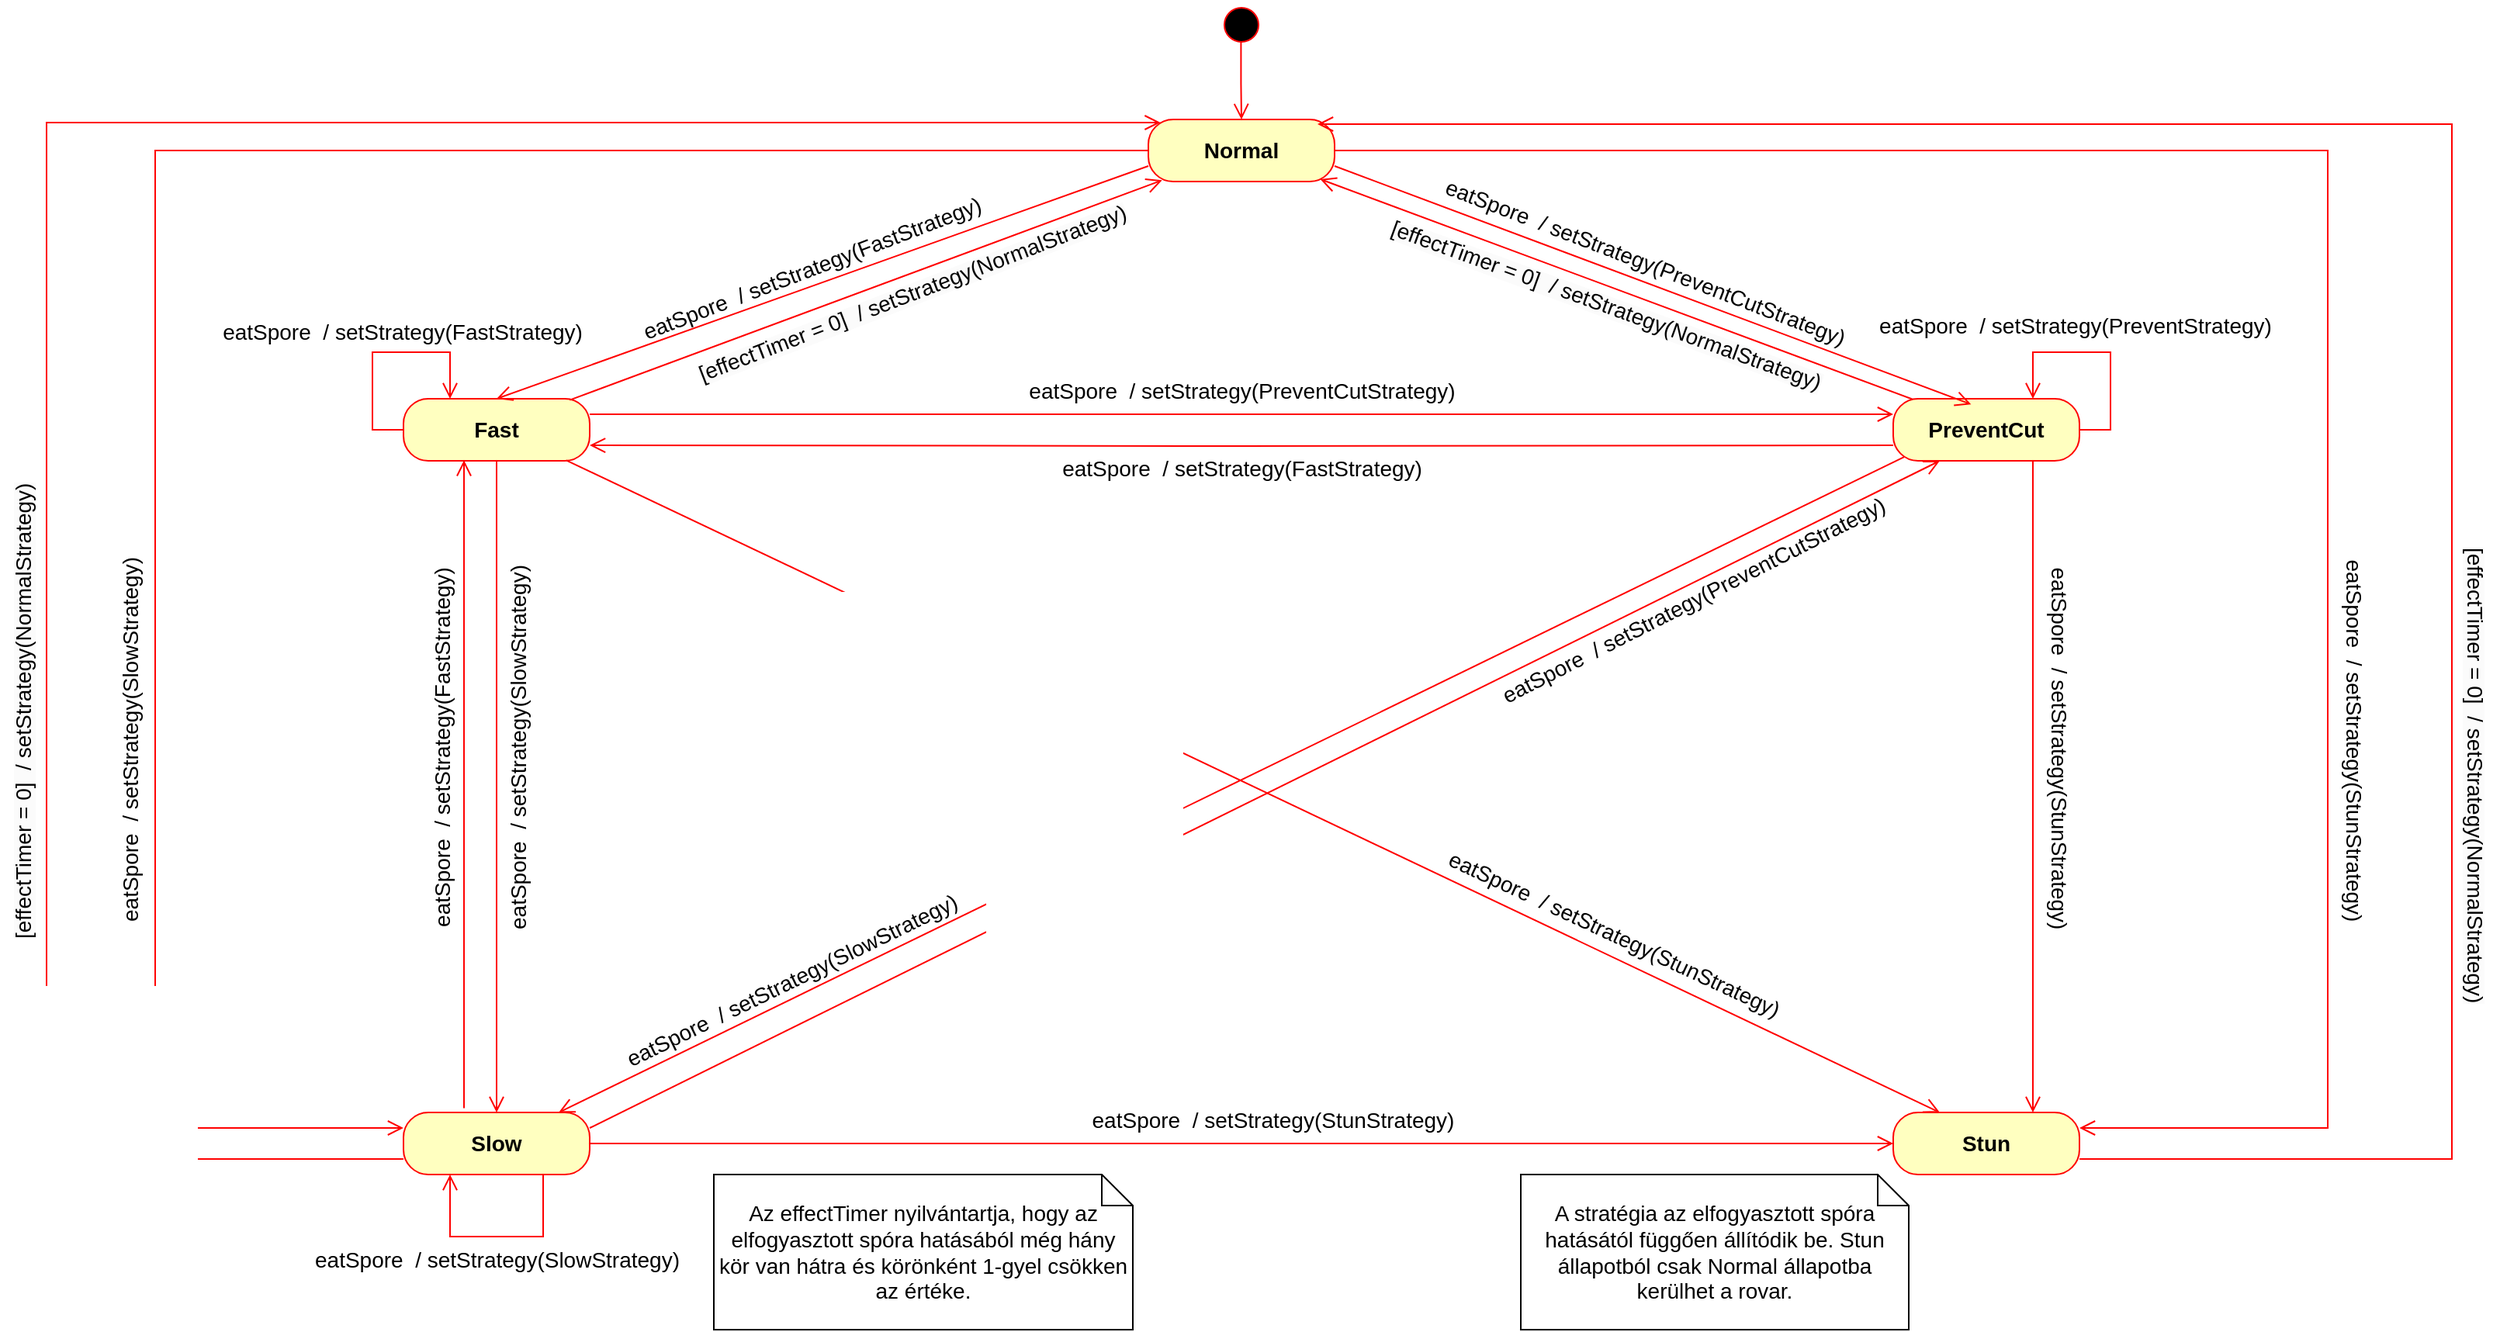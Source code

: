 <mxfile version="26.1.0" pages="2">
  <diagram name="Insect - eredeti" id="niYWGcj-p5kKmHAeiwa_">
    <mxGraphModel dx="2670" dy="746" grid="1" gridSize="10" guides="1" tooltips="1" connect="1" arrows="1" fold="1" page="1" pageScale="1" pageWidth="827" pageHeight="1169" math="0" shadow="0">
      <root>
        <mxCell id="0" />
        <mxCell id="1" parent="0" />
        <mxCell id="MXzvI82z4HsUsvWfTn_s-1" value="&lt;b&gt;&lt;font style=&quot;font-size: 14px;&quot;&gt;Fast&lt;/font&gt;&lt;/b&gt;" style="rounded=1;whiteSpace=wrap;html=1;arcSize=40;fontColor=#000000;fillColor=#ffffc0;strokeColor=#ff0000;" parent="1" vertex="1">
          <mxGeometry x="-80" y="560" width="120" height="40" as="geometry" />
        </mxCell>
        <mxCell id="MXzvI82z4HsUsvWfTn_s-3" value="&lt;b&gt;&lt;font style=&quot;font-size: 14px;&quot;&gt;Normal&lt;/font&gt;&lt;/b&gt;" style="rounded=1;whiteSpace=wrap;html=1;arcSize=40;fontColor=#000000;fillColor=#ffffc0;strokeColor=#ff0000;" parent="1" vertex="1">
          <mxGeometry x="400" y="380" width="120" height="40" as="geometry" />
        </mxCell>
        <mxCell id="MXzvI82z4HsUsvWfTn_s-5" value="&lt;b&gt;&lt;font style=&quot;font-size: 14px;&quot;&gt;PreventCut&lt;/font&gt;&lt;/b&gt;" style="rounded=1;whiteSpace=wrap;html=1;arcSize=40;fontColor=#000000;fillColor=#ffffc0;strokeColor=#ff0000;" parent="1" vertex="1">
          <mxGeometry x="880" y="560" width="120" height="40" as="geometry" />
        </mxCell>
        <mxCell id="MXzvI82z4HsUsvWfTn_s-7" value="&lt;b&gt;&lt;font style=&quot;font-size: 14px;&quot;&gt;Slow&lt;/font&gt;&lt;/b&gt;" style="rounded=1;whiteSpace=wrap;html=1;arcSize=40;fontColor=#000000;fillColor=#ffffc0;strokeColor=#ff0000;" parent="1" vertex="1">
          <mxGeometry x="-80" y="1020" width="120" height="40" as="geometry" />
        </mxCell>
        <mxCell id="MXzvI82z4HsUsvWfTn_s-9" value="&lt;b&gt;&lt;font style=&quot;font-size: 14px;&quot;&gt;Stun&lt;/font&gt;&lt;/b&gt;" style="rounded=1;whiteSpace=wrap;html=1;arcSize=40;fontColor=#000000;fillColor=#ffffc0;strokeColor=#ff0000;" parent="1" vertex="1">
          <mxGeometry x="880" y="1020" width="120" height="40" as="geometry" />
        </mxCell>
        <mxCell id="MXzvI82z4HsUsvWfTn_s-34" value="" style="ellipse;html=1;shape=startState;fillColor=#000000;strokeColor=#ff0000;" parent="1" vertex="1">
          <mxGeometry x="445" y="304" width="30" height="30" as="geometry" />
        </mxCell>
        <mxCell id="MXzvI82z4HsUsvWfTn_s-35" value="" style="edgeStyle=orthogonalEdgeStyle;html=1;verticalAlign=bottom;endArrow=open;endSize=8;strokeColor=#ff0000;rounded=0;entryX=0.5;entryY=0;entryDx=0;entryDy=0;exitX=0.49;exitY=0.87;exitDx=0;exitDy=0;exitPerimeter=0;" parent="1" source="MXzvI82z4HsUsvWfTn_s-34" target="MXzvI82z4HsUsvWfTn_s-3" edge="1">
          <mxGeometry relative="1" as="geometry">
            <mxPoint x="414" y="450" as="targetPoint" />
          </mxGeometry>
        </mxCell>
        <mxCell id="MXzvI82z4HsUsvWfTn_s-77" value="&lt;font style=&quot;font-size: 14px;&quot;&gt;eatSpore&amp;nbsp; / setStrategy(StunStrategy)&lt;/font&gt;" style="text;html=1;align=center;verticalAlign=middle;resizable=0;points=[];autosize=1;strokeColor=none;fillColor=none;" parent="1" vertex="1">
          <mxGeometry x="350" y="1010" width="260" height="30" as="geometry" />
        </mxCell>
        <mxCell id="ewpNhHJzc_Rk4l6OKXms-1" value="&lt;span style=&quot;color: rgb(0, 0, 0); font-family: Helvetica; font-style: normal; font-variant-ligatures: normal; font-variant-caps: normal; font-weight: 400; letter-spacing: normal; orphans: 2; text-align: center; text-indent: 0px; text-transform: none; widows: 2; word-spacing: 0px; -webkit-text-stroke-width: 0px; white-space: nowrap; background-color: rgb(251, 251, 251); text-decoration-thickness: initial; text-decoration-style: initial; text-decoration-color: initial; float: none; display: inline !important;&quot;&gt;&lt;font style=&quot;font-size: 14px;&quot;&gt;[effectTimer = 0]&amp;nbsp; / setStrategy(NormalStrategy)&lt;/font&gt;&lt;/span&gt;" style="text;whiteSpace=wrap;html=1;rotation=-90;" parent="1" vertex="1">
          <mxGeometry x="-450" y="760" width="260" height="40" as="geometry" />
        </mxCell>
        <mxCell id="gijZRMA2BL3Q8-tCc_X_-4" value="" style="edgeStyle=orthogonalEdgeStyle;html=1;verticalAlign=bottom;endArrow=open;endSize=8;strokeColor=#ff0000;rounded=0;exitX=0;exitY=0.75;exitDx=0;exitDy=0;entryX=0.065;entryY=0.05;entryDx=0;entryDy=0;entryPerimeter=0;" parent="1" source="MXzvI82z4HsUsvWfTn_s-7" target="MXzvI82z4HsUsvWfTn_s-3" edge="1">
          <mxGeometry relative="1" as="geometry">
            <mxPoint x="-80" y="760" as="targetPoint" />
            <mxPoint x="-80" y="700" as="sourcePoint" />
            <Array as="points">
              <mxPoint x="-310" y="1050" />
              <mxPoint x="-310" y="382" />
            </Array>
          </mxGeometry>
        </mxCell>
        <mxCell id="gijZRMA2BL3Q8-tCc_X_-6" value="" style="edgeStyle=orthogonalEdgeStyle;html=1;verticalAlign=bottom;endArrow=open;endSize=8;strokeColor=#ff0000;rounded=0;exitX=0;exitY=0.5;exitDx=0;exitDy=0;entryX=0;entryY=0.25;entryDx=0;entryDy=0;" parent="1" source="MXzvI82z4HsUsvWfTn_s-3" target="MXzvI82z4HsUsvWfTn_s-7" edge="1">
          <mxGeometry relative="1" as="geometry">
            <mxPoint x="-90" y="1010" as="targetPoint" />
            <mxPoint x="-90" y="920" as="sourcePoint" />
            <Array as="points">
              <mxPoint x="-240" y="400" />
              <mxPoint x="-240" y="1030" />
            </Array>
          </mxGeometry>
        </mxCell>
        <mxCell id="gijZRMA2BL3Q8-tCc_X_-9" value="" style="edgeStyle=orthogonalEdgeStyle;html=1;verticalAlign=bottom;endArrow=open;endSize=8;strokeColor=#ff0000;rounded=0;exitX=1;exitY=0.5;exitDx=0;exitDy=0;entryX=0;entryY=0.5;entryDx=0;entryDy=0;" parent="1" source="MXzvI82z4HsUsvWfTn_s-7" target="MXzvI82z4HsUsvWfTn_s-9" edge="1">
          <mxGeometry relative="1" as="geometry">
            <mxPoint x="260" y="1090" as="targetPoint" />
            <mxPoint x="260" y="1030" as="sourcePoint" />
          </mxGeometry>
        </mxCell>
        <mxCell id="gijZRMA2BL3Q8-tCc_X_-11" value="" style="edgeStyle=orthogonalEdgeStyle;html=1;verticalAlign=bottom;endArrow=open;endSize=8;strokeColor=#ff0000;rounded=0;entryX=0.25;entryY=1;entryDx=0;entryDy=0;exitX=0.75;exitY=1;exitDx=0;exitDy=0;" parent="1" source="MXzvI82z4HsUsvWfTn_s-7" target="MXzvI82z4HsUsvWfTn_s-7" edge="1">
          <mxGeometry relative="1" as="geometry">
            <mxPoint x="-120" y="1190" as="targetPoint" />
            <mxPoint x="40" y="1070" as="sourcePoint" />
            <Array as="points">
              <mxPoint x="10" y="1100" />
              <mxPoint x="-50" y="1100" />
            </Array>
          </mxGeometry>
        </mxCell>
        <mxCell id="gijZRMA2BL3Q8-tCc_X_-14" value="" style="edgeStyle=orthogonalEdgeStyle;html=1;verticalAlign=bottom;endArrow=open;endSize=8;strokeColor=#ff0000;rounded=0;exitX=1;exitY=0.75;exitDx=0;exitDy=0;" parent="1" source="MXzvI82z4HsUsvWfTn_s-9" edge="1">
          <mxGeometry relative="1" as="geometry">
            <mxPoint x="509" y="383" as="targetPoint" />
            <mxPoint x="-110" y="1140" as="sourcePoint" />
            <Array as="points">
              <mxPoint x="1240" y="1050" />
              <mxPoint x="1240" y="383" />
            </Array>
          </mxGeometry>
        </mxCell>
        <mxCell id="gijZRMA2BL3Q8-tCc_X_-16" value="" style="edgeStyle=orthogonalEdgeStyle;html=1;verticalAlign=bottom;endArrow=open;endSize=8;strokeColor=#ff0000;rounded=0;exitX=1;exitY=0.5;exitDx=0;exitDy=0;entryX=1;entryY=0.25;entryDx=0;entryDy=0;" parent="1" source="MXzvI82z4HsUsvWfTn_s-3" target="MXzvI82z4HsUsvWfTn_s-9" edge="1">
          <mxGeometry relative="1" as="geometry">
            <mxPoint x="1000" y="730" as="targetPoint" />
            <mxPoint x="1000" y="670" as="sourcePoint" />
            <Array as="points">
              <mxPoint x="1160" y="400" />
              <mxPoint x="1160" y="1030" />
            </Array>
          </mxGeometry>
        </mxCell>
        <mxCell id="gijZRMA2BL3Q8-tCc_X_-18" value="" style="edgeStyle=orthogonalEdgeStyle;html=1;verticalAlign=bottom;endArrow=open;endSize=8;strokeColor=#ff0000;rounded=0;exitX=0;exitY=0.5;exitDx=0;exitDy=0;entryX=0.25;entryY=0;entryDx=0;entryDy=0;" parent="1" source="MXzvI82z4HsUsvWfTn_s-1" target="MXzvI82z4HsUsvWfTn_s-1" edge="1">
          <mxGeometry relative="1" as="geometry">
            <mxPoint x="10" y="490" as="targetPoint" />
            <mxPoint x="-40" y="500" as="sourcePoint" />
            <Array as="points">
              <mxPoint x="-100" y="580" />
              <mxPoint x="-100" y="530" />
              <mxPoint x="-50" y="530" />
            </Array>
          </mxGeometry>
        </mxCell>
        <mxCell id="gijZRMA2BL3Q8-tCc_X_-20" value="" style="edgeStyle=orthogonalEdgeStyle;html=1;verticalAlign=bottom;endArrow=open;endSize=8;strokeColor=#ff0000;rounded=0;exitX=1;exitY=0.5;exitDx=0;exitDy=0;entryX=0.75;entryY=0;entryDx=0;entryDy=0;" parent="1" source="MXzvI82z4HsUsvWfTn_s-5" target="MXzvI82z4HsUsvWfTn_s-5" edge="1">
          <mxGeometry relative="1" as="geometry">
            <mxPoint x="920" y="510" as="targetPoint" />
            <mxPoint x="990" y="625" as="sourcePoint" />
            <Array as="points">
              <mxPoint x="1020" y="580" />
              <mxPoint x="1020" y="530" />
              <mxPoint x="970" y="530" />
            </Array>
          </mxGeometry>
        </mxCell>
        <mxCell id="gijZRMA2BL3Q8-tCc_X_-22" value="" style="html=1;verticalAlign=bottom;endArrow=open;endSize=8;strokeColor=#ff0000;rounded=0;exitX=0.874;exitY=0.991;exitDx=0;exitDy=0;entryX=0.25;entryY=0;entryDx=0;entryDy=0;exitPerimeter=0;" parent="1" source="MXzvI82z4HsUsvWfTn_s-1" target="MXzvI82z4HsUsvWfTn_s-9" edge="1">
          <mxGeometry relative="1" as="geometry">
            <mxPoint x="230" y="800" as="targetPoint" />
            <mxPoint x="230" y="740" as="sourcePoint" />
          </mxGeometry>
        </mxCell>
        <mxCell id="gijZRMA2BL3Q8-tCc_X_-24" value="" style="html=1;verticalAlign=bottom;endArrow=open;endSize=8;strokeColor=#ff0000;rounded=0;exitX=1;exitY=0.25;exitDx=0;exitDy=0;entryX=0.25;entryY=1;entryDx=0;entryDy=0;" parent="1" source="MXzvI82z4HsUsvWfTn_s-7" target="MXzvI82z4HsUsvWfTn_s-5" edge="1">
          <mxGeometry relative="1" as="geometry">
            <mxPoint x="430" y="750" as="targetPoint" />
            <mxPoint x="430" y="690" as="sourcePoint" />
          </mxGeometry>
        </mxCell>
        <mxCell id="gijZRMA2BL3Q8-tCc_X_-26" value="" style="html=1;verticalAlign=bottom;endArrow=open;endSize=8;strokeColor=#ff0000;rounded=0;exitX=0.058;exitY=0.939;exitDx=0;exitDy=0;exitPerimeter=0;" parent="1" source="MXzvI82z4HsUsvWfTn_s-5" edge="1">
          <mxGeometry relative="1" as="geometry">
            <mxPoint x="20" y="1020" as="targetPoint" />
            <mxPoint x="440" y="720" as="sourcePoint" />
          </mxGeometry>
        </mxCell>
        <mxCell id="gijZRMA2BL3Q8-tCc_X_-28" value="" style="edgeStyle=orthogonalEdgeStyle;html=1;verticalAlign=bottom;endArrow=open;endSize=8;strokeColor=#ff0000;rounded=0;exitX=0.5;exitY=1;exitDx=0;exitDy=0;entryX=0.5;entryY=0;entryDx=0;entryDy=0;" parent="1" source="MXzvI82z4HsUsvWfTn_s-1" target="MXzvI82z4HsUsvWfTn_s-7" edge="1">
          <mxGeometry relative="1" as="geometry">
            <mxPoint x="140" y="840" as="targetPoint" />
            <mxPoint x="140" y="780" as="sourcePoint" />
          </mxGeometry>
        </mxCell>
        <mxCell id="gijZRMA2BL3Q8-tCc_X_-30" value="" style="edgeStyle=orthogonalEdgeStyle;html=1;verticalAlign=bottom;endArrow=open;endSize=8;strokeColor=#ff0000;rounded=0;entryX=0.325;entryY=0.991;entryDx=0;entryDy=0;exitX=0.325;exitY=-0.068;exitDx=0;exitDy=0;entryPerimeter=0;exitPerimeter=0;" parent="1" source="MXzvI82z4HsUsvWfTn_s-7" target="MXzvI82z4HsUsvWfTn_s-1" edge="1">
          <mxGeometry relative="1" as="geometry">
            <mxPoint x="-60" y="830" as="targetPoint" />
            <mxPoint x="-60" y="770" as="sourcePoint" />
          </mxGeometry>
        </mxCell>
        <mxCell id="gijZRMA2BL3Q8-tCc_X_-32" value="" style="edgeStyle=orthogonalEdgeStyle;html=1;verticalAlign=bottom;endArrow=open;endSize=8;strokeColor=#ff0000;rounded=0;exitX=0.75;exitY=1;exitDx=0;exitDy=0;entryX=0.75;entryY=0;entryDx=0;entryDy=0;" parent="1" source="MXzvI82z4HsUsvWfTn_s-5" target="MXzvI82z4HsUsvWfTn_s-9" edge="1">
          <mxGeometry relative="1" as="geometry">
            <mxPoint x="790" y="830" as="targetPoint" />
            <mxPoint x="790" y="770" as="sourcePoint" />
          </mxGeometry>
        </mxCell>
        <mxCell id="gijZRMA2BL3Q8-tCc_X_-35" value="" style="edgeStyle=orthogonalEdgeStyle;html=1;verticalAlign=bottom;endArrow=open;endSize=8;strokeColor=#ff0000;rounded=0;entryX=1;entryY=0.75;entryDx=0;entryDy=0;" parent="1" target="MXzvI82z4HsUsvWfTn_s-1" edge="1">
          <mxGeometry relative="1" as="geometry">
            <mxPoint x="414" y="730" as="targetPoint" />
            <mxPoint x="880" y="590" as="sourcePoint" />
          </mxGeometry>
        </mxCell>
        <mxCell id="gijZRMA2BL3Q8-tCc_X_-36" value="" style="edgeStyle=orthogonalEdgeStyle;html=1;verticalAlign=bottom;endArrow=open;endSize=8;strokeColor=#ff0000;rounded=0;exitX=1;exitY=0.25;exitDx=0;exitDy=0;entryX=0;entryY=0.25;entryDx=0;entryDy=0;" parent="1" source="MXzvI82z4HsUsvWfTn_s-1" target="MXzvI82z4HsUsvWfTn_s-5" edge="1">
          <mxGeometry relative="1" as="geometry">
            <mxPoint x="424" y="740" as="targetPoint" />
            <mxPoint x="424.0" y="680" as="sourcePoint" />
          </mxGeometry>
        </mxCell>
        <mxCell id="gijZRMA2BL3Q8-tCc_X_-37" value="" style="html=1;verticalAlign=bottom;endArrow=open;endSize=8;strokeColor=#ff0000;rounded=0;exitX=0;exitY=0.75;exitDx=0;exitDy=0;entryX=0.5;entryY=0;entryDx=0;entryDy=0;" parent="1" source="MXzvI82z4HsUsvWfTn_s-3" target="MXzvI82z4HsUsvWfTn_s-1" edge="1">
          <mxGeometry relative="1" as="geometry">
            <mxPoint x="434" y="750" as="targetPoint" />
            <mxPoint x="434.0" y="690" as="sourcePoint" />
          </mxGeometry>
        </mxCell>
        <mxCell id="gijZRMA2BL3Q8-tCc_X_-38" value="" style="html=1;verticalAlign=bottom;endArrow=open;endSize=8;strokeColor=#ff0000;rounded=0;entryX=0.074;entryY=0.979;entryDx=0;entryDy=0;exitX=0.893;exitY=0.021;exitDx=0;exitDy=0;entryPerimeter=0;exitPerimeter=0;" parent="1" source="MXzvI82z4HsUsvWfTn_s-1" target="MXzvI82z4HsUsvWfTn_s-3" edge="1">
          <mxGeometry relative="1" as="geometry">
            <mxPoint x="444" y="760" as="targetPoint" />
            <mxPoint x="444.0" y="700" as="sourcePoint" />
          </mxGeometry>
        </mxCell>
        <mxCell id="gijZRMA2BL3Q8-tCc_X_-39" value="" style="html=1;verticalAlign=bottom;endArrow=open;endSize=8;strokeColor=#ff0000;rounded=0;exitX=0.102;exitY=0.006;exitDx=0;exitDy=0;exitPerimeter=0;entryX=0.923;entryY=0.962;entryDx=0;entryDy=0;entryPerimeter=0;" parent="1" source="MXzvI82z4HsUsvWfTn_s-5" target="MXzvI82z4HsUsvWfTn_s-3" edge="1">
          <mxGeometry relative="1" as="geometry">
            <mxPoint x="520" y="420" as="targetPoint" />
            <mxPoint x="454.0" y="710" as="sourcePoint" />
          </mxGeometry>
        </mxCell>
        <mxCell id="gijZRMA2BL3Q8-tCc_X_-40" value="" style="html=1;verticalAlign=bottom;endArrow=open;endSize=8;strokeColor=#ff0000;rounded=0;exitX=1;exitY=0.75;exitDx=0;exitDy=0;entryX=0.418;entryY=0.09;entryDx=0;entryDy=0;entryPerimeter=0;" parent="1" source="MXzvI82z4HsUsvWfTn_s-3" target="MXzvI82z4HsUsvWfTn_s-5" edge="1">
          <mxGeometry relative="1" as="geometry">
            <mxPoint x="464" y="780" as="targetPoint" />
            <mxPoint x="464.0" y="720" as="sourcePoint" />
          </mxGeometry>
        </mxCell>
        <mxCell id="gijZRMA2BL3Q8-tCc_X_-41" value="&lt;font style=&quot;font-size: 14px;&quot;&gt;eatSpore&amp;nbsp; / setStrategy(StunStrategy)&lt;/font&gt;" style="text;html=1;align=center;verticalAlign=middle;resizable=0;points=[];autosize=1;strokeColor=none;fillColor=none;rotation=25;" parent="1" vertex="1">
          <mxGeometry x="570" y="890" width="260" height="30" as="geometry" />
        </mxCell>
        <mxCell id="3nS-kEYqww-IJ4JLxsSK-1" value="&lt;font style=&quot;font-size: 14px;&quot;&gt;eatSpore&amp;nbsp; / setStrategy(StunStrategy)&lt;/font&gt;" style="text;html=1;align=center;verticalAlign=middle;resizable=0;points=[];autosize=1;strokeColor=none;fillColor=none;rotation=90;" parent="1" vertex="1">
          <mxGeometry x="857" y="770" width="260" height="30" as="geometry" />
        </mxCell>
        <mxCell id="3nS-kEYqww-IJ4JLxsSK-2" value="&lt;font style=&quot;font-size: 14px;&quot;&gt;eatSpore&amp;nbsp; / setStrategy(StunStrategy)&lt;/font&gt;" style="text;html=1;align=center;verticalAlign=middle;resizable=0;points=[];autosize=1;strokeColor=none;fillColor=none;rotation=90;" parent="1" vertex="1">
          <mxGeometry x="1047" y="765" width="260" height="30" as="geometry" />
        </mxCell>
        <mxCell id="3nS-kEYqww-IJ4JLxsSK-4" value="&lt;font style=&quot;font-size: 14px;&quot;&gt;eatSpore&amp;nbsp; / setStrategy(SlowStrategy)&lt;/font&gt;" style="text;html=1;align=center;verticalAlign=middle;resizable=0;points=[];autosize=1;strokeColor=none;fillColor=none;rotation=0;" parent="1" vertex="1">
          <mxGeometry x="-150" y="1100" width="260" height="30" as="geometry" />
        </mxCell>
        <mxCell id="3nS-kEYqww-IJ4JLxsSK-6" value="&lt;font style=&quot;font-size: 14px;&quot;&gt;eatSpore&amp;nbsp; / setStrategy(SlowStrategy)&lt;/font&gt;" style="text;html=1;align=center;verticalAlign=middle;resizable=0;points=[];autosize=1;strokeColor=none;fillColor=none;rotation=-90;" parent="1" vertex="1">
          <mxGeometry x="-386" y="765" width="260" height="30" as="geometry" />
        </mxCell>
        <mxCell id="3nS-kEYqww-IJ4JLxsSK-7" value="&lt;font style=&quot;font-size: 14px;&quot;&gt;eatSpore&amp;nbsp; / setStrategy(SlowStrategy)&lt;/font&gt;" style="text;html=1;align=center;verticalAlign=middle;resizable=0;points=[];autosize=1;strokeColor=none;fillColor=none;rotation=-90;" parent="1" vertex="1">
          <mxGeometry x="-136" y="770" width="260" height="30" as="geometry" />
        </mxCell>
        <mxCell id="3nS-kEYqww-IJ4JLxsSK-8" value="&lt;font style=&quot;font-size: 14px;&quot;&gt;eatSpore&amp;nbsp; / setStrategy(Fast&lt;span style=&quot;background-color: transparent; color: light-dark(rgb(0, 0, 0), rgb(255, 255, 255));&quot;&gt;Strategy)&lt;/span&gt;&lt;/font&gt;" style="text;html=1;align=center;verticalAlign=middle;resizable=0;points=[];autosize=1;strokeColor=none;fillColor=none;rotation=-90;" parent="1" vertex="1">
          <mxGeometry x="-185" y="770" width="260" height="30" as="geometry" />
        </mxCell>
        <mxCell id="3nS-kEYqww-IJ4JLxsSK-9" value="&lt;font style=&quot;font-size: 14px;&quot;&gt;eatSpore&amp;nbsp; / setStrategy(SlowStrategy)&lt;/font&gt;" style="text;html=1;align=center;verticalAlign=middle;resizable=0;points=[];autosize=1;strokeColor=none;fillColor=none;rotation=334;" parent="1" vertex="1">
          <mxGeometry x="40" y="920" width="260" height="30" as="geometry" />
        </mxCell>
        <mxCell id="3nS-kEYqww-IJ4JLxsSK-10" value="&lt;font style=&quot;font-size: 14px;&quot;&gt;eatSpore&amp;nbsp; / setStrategy(PreventCutStrategy)&lt;/font&gt;" style="text;html=1;align=center;verticalAlign=middle;resizable=0;points=[];autosize=1;strokeColor=none;fillColor=none;rotation=333;" parent="1" vertex="1">
          <mxGeometry x="601" y="675" width="300" height="30" as="geometry" />
        </mxCell>
        <mxCell id="3nS-kEYqww-IJ4JLxsSK-11" value="&lt;span style=&quot;color: rgb(0, 0, 0); font-family: Helvetica; font-style: normal; font-variant-ligatures: normal; font-variant-caps: normal; font-weight: 400; letter-spacing: normal; orphans: 2; text-align: center; text-indent: 0px; text-transform: none; widows: 2; word-spacing: 0px; -webkit-text-stroke-width: 0px; white-space: nowrap; background-color: rgb(251, 251, 251); text-decoration-thickness: initial; text-decoration-style: initial; text-decoration-color: initial; float: none; display: inline !important;&quot;&gt;&lt;font style=&quot;font-size: 14px;&quot;&gt;[effectTimer = 0]&amp;nbsp; / setStrategy(NormalStrategy)&lt;/font&gt;&lt;/span&gt;" style="text;whiteSpace=wrap;html=1;rotation=90;" parent="1" vertex="1">
          <mxGeometry x="1120" y="764" width="260" height="40" as="geometry" />
        </mxCell>
        <mxCell id="3nS-kEYqww-IJ4JLxsSK-12" value="&lt;span style=&quot;color: rgb(0, 0, 0); font-family: Helvetica; font-style: normal; font-variant-ligatures: normal; font-variant-caps: normal; font-weight: 400; letter-spacing: normal; orphans: 2; text-align: center; text-indent: 0px; text-transform: none; widows: 2; word-spacing: 0px; -webkit-text-stroke-width: 0px; white-space: nowrap; background-color: rgb(251, 251, 251); text-decoration-thickness: initial; text-decoration-style: initial; text-decoration-color: initial; float: none; display: inline !important;&quot;&gt;&lt;font style=&quot;font-size: 14px;&quot;&gt;[effectTimer = 0]&amp;nbsp; / setStrategy(NormalStrategy)&lt;/font&gt;&lt;/span&gt;" style="text;whiteSpace=wrap;html=1;rotation=339;" parent="1" vertex="1">
          <mxGeometry x="102" y="483" width="260" height="40" as="geometry" />
        </mxCell>
        <mxCell id="3nS-kEYqww-IJ4JLxsSK-13" value="&lt;span style=&quot;color: rgb(0, 0, 0); font-family: Helvetica; font-style: normal; font-variant-ligatures: normal; font-variant-caps: normal; font-weight: 400; letter-spacing: normal; orphans: 2; text-align: center; text-indent: 0px; text-transform: none; widows: 2; word-spacing: 0px; -webkit-text-stroke-width: 0px; white-space: nowrap; background-color: rgb(251, 251, 251); text-decoration-thickness: initial; text-decoration-style: initial; text-decoration-color: initial; float: none; display: inline !important;&quot;&gt;&lt;font style=&quot;font-size: 14px;&quot;&gt;[effectTimer = 0]&amp;nbsp; / setStrategy(NormalStrategy)&lt;/font&gt;&lt;/span&gt;" style="text;whiteSpace=wrap;html=1;rotation=20;" parent="1" vertex="1">
          <mxGeometry x="546" y="478" width="260" height="40" as="geometry" />
        </mxCell>
        <mxCell id="3nS-kEYqww-IJ4JLxsSK-14" value="&lt;font style=&quot;font-size: 14px;&quot;&gt;eatSpore&amp;nbsp; / setStrategy(PreventCutStrategy)&lt;/font&gt;" style="text;html=1;align=center;verticalAlign=middle;resizable=0;points=[];autosize=1;strokeColor=none;fillColor=none;rotation=0;" parent="1" vertex="1">
          <mxGeometry x="310" y="540" width="300" height="30" as="geometry" />
        </mxCell>
        <mxCell id="3nS-kEYqww-IJ4JLxsSK-15" value="&lt;font style=&quot;font-size: 14px;&quot;&gt;eatSpore&amp;nbsp; / setStrategy(FastStrategy)&lt;/font&gt;" style="text;html=1;align=center;verticalAlign=middle;resizable=0;points=[];autosize=1;strokeColor=none;fillColor=none;rotation=0;" parent="1" vertex="1">
          <mxGeometry x="330" y="590" width="260" height="30" as="geometry" />
        </mxCell>
        <mxCell id="3nS-kEYqww-IJ4JLxsSK-16" value="&lt;font style=&quot;font-size: 14px;&quot;&gt;eatSpore&amp;nbsp; / setStrategy(Fast&lt;span style=&quot;background-color: transparent; color: light-dark(rgb(0, 0, 0), rgb(255, 255, 255));&quot;&gt;Strategy)&lt;/span&gt;&lt;/font&gt;" style="text;html=1;align=center;verticalAlign=middle;resizable=0;points=[];autosize=1;strokeColor=none;fillColor=none;rotation=339;" parent="1" vertex="1">
          <mxGeometry x="53" y="461" width="260" height="30" as="geometry" />
        </mxCell>
        <mxCell id="3nS-kEYqww-IJ4JLxsSK-17" value="&lt;font style=&quot;font-size: 14px;&quot;&gt;eatSpore&amp;nbsp; / setStrategy(PreventCut&lt;span style=&quot;background-color: transparent; color: light-dark(rgb(0, 0, 0), rgb(255, 255, 255));&quot;&gt;Strategy)&lt;/span&gt;&lt;/font&gt;" style="text;html=1;align=center;verticalAlign=middle;resizable=0;points=[];autosize=1;strokeColor=none;fillColor=none;rotation=21;" parent="1" vertex="1">
          <mxGeometry x="570" y="457" width="300" height="30" as="geometry" />
        </mxCell>
        <mxCell id="WBvgy4vF1GZZ5mIjNtsk-3" value="&lt;font style=&quot;font-size: 14px;&quot;&gt;Az effectTimer nyilvántartja, hogy az elfogyasztott spóra hatásából még hány kör van hátra&amp;nbsp;és körönként 1-gyel csökken az értéke.&lt;/font&gt;" style="shape=note;size=20;whiteSpace=wrap;html=1;" parent="1" vertex="1">
          <mxGeometry x="120" y="1060" width="270" height="100" as="geometry" />
        </mxCell>
        <mxCell id="WBvgy4vF1GZZ5mIjNtsk-6" value="&lt;font style=&quot;font-size: 14px;&quot;&gt;eatSpore&amp;nbsp; / setStrategy(FastStrategy)&lt;/font&gt;" style="text;html=1;align=center;verticalAlign=middle;resizable=0;points=[];autosize=1;strokeColor=none;fillColor=none;rotation=0;" parent="1" vertex="1">
          <mxGeometry x="-211" y="502" width="260" height="30" as="geometry" />
        </mxCell>
        <mxCell id="WBvgy4vF1GZZ5mIjNtsk-7" value="&lt;font style=&quot;font-size: 14px;&quot;&gt;A stratégia az elfogyasztott spóra hatásától függően állítódik be. Stun állapotból csak Normal állapotba kerülhet a rovar.&lt;/font&gt;" style="shape=note;size=20;whiteSpace=wrap;html=1;" parent="1" vertex="1">
          <mxGeometry x="640" y="1060" width="250" height="100" as="geometry" />
        </mxCell>
        <mxCell id="WBvgy4vF1GZZ5mIjNtsk-8" value="&lt;font style=&quot;font-size: 14px;&quot;&gt;eatSpore&amp;nbsp; / setStrategy(PreventStrategy)&lt;/font&gt;" style="text;html=1;align=center;verticalAlign=middle;resizable=0;points=[];autosize=1;strokeColor=none;fillColor=none;rotation=0;" parent="1" vertex="1">
          <mxGeometry x="857" y="498" width="280" height="30" as="geometry" />
        </mxCell>
      </root>
    </mxGraphModel>
  </diagram>
  <diagram id="dk0o34KIP7jVC09A_Ut2" name="Insect - új">
    <mxGraphModel dx="2977" dy="870" grid="1" gridSize="10" guides="1" tooltips="1" connect="1" arrows="1" fold="1" page="1" pageScale="1" pageWidth="827" pageHeight="1169" math="0" shadow="0">
      <root>
        <mxCell id="0" />
        <mxCell id="1" parent="0" />
        <mxCell id="Mxf7T887SQ5L9yR92hCe-1" value="&lt;b&gt;&lt;font style=&quot;font-size: 14px;&quot;&gt;FAST&lt;/font&gt;&lt;/b&gt;" style="rounded=1;whiteSpace=wrap;html=1;arcSize=40;fontColor=#000000;fillColor=#ffffc0;strokeColor=#ff0000;" vertex="1" parent="1">
          <mxGeometry x="-80" y="560" width="120" height="40" as="geometry" />
        </mxCell>
        <mxCell id="Mxf7T887SQ5L9yR92hCe-2" value="&lt;b&gt;&lt;font style=&quot;font-size: 14px;&quot;&gt;NORMAL&lt;/font&gt;&lt;/b&gt;" style="rounded=1;whiteSpace=wrap;html=1;arcSize=40;fontColor=#000000;fillColor=#ffffc0;strokeColor=#ff0000;" vertex="1" parent="1">
          <mxGeometry x="400" y="380" width="120" height="40" as="geometry" />
        </mxCell>
        <mxCell id="Mxf7T887SQ5L9yR92hCe-3" value="&lt;b&gt;&lt;font style=&quot;font-size: 14px;&quot;&gt;PREVENTCUT&lt;/font&gt;&lt;/b&gt;" style="rounded=1;whiteSpace=wrap;html=1;arcSize=40;fontColor=#000000;fillColor=#ffffc0;strokeColor=#ff0000;" vertex="1" parent="1">
          <mxGeometry x="880" y="560" width="120" height="40" as="geometry" />
        </mxCell>
        <mxCell id="Mxf7T887SQ5L9yR92hCe-4" value="&lt;b&gt;&lt;font style=&quot;font-size: 14px;&quot;&gt;SLOW&lt;/font&gt;&lt;/b&gt;" style="rounded=1;whiteSpace=wrap;html=1;arcSize=40;fontColor=#000000;fillColor=#ffffc0;strokeColor=#ff0000;" vertex="1" parent="1">
          <mxGeometry x="-80" y="1020" width="120" height="40" as="geometry" />
        </mxCell>
        <mxCell id="Mxf7T887SQ5L9yR92hCe-5" value="&lt;b&gt;&lt;font style=&quot;font-size: 14px;&quot;&gt;STUN&lt;/font&gt;&lt;/b&gt;" style="rounded=1;whiteSpace=wrap;html=1;arcSize=40;fontColor=#000000;fillColor=#ffffc0;strokeColor=#ff0000;" vertex="1" parent="1">
          <mxGeometry x="880" y="1020" width="120" height="40" as="geometry" />
        </mxCell>
        <mxCell id="Mxf7T887SQ5L9yR92hCe-6" value="" style="ellipse;html=1;shape=startState;fillColor=#000000;strokeColor=#ff0000;" vertex="1" parent="1">
          <mxGeometry x="445" y="304" width="30" height="30" as="geometry" />
        </mxCell>
        <mxCell id="Mxf7T887SQ5L9yR92hCe-7" value="" style="edgeStyle=orthogonalEdgeStyle;html=1;verticalAlign=bottom;endArrow=open;endSize=8;strokeColor=#ff0000;rounded=0;entryX=0.5;entryY=0;entryDx=0;entryDy=0;exitX=0.49;exitY=0.87;exitDx=0;exitDy=0;exitPerimeter=0;" edge="1" parent="1" source="Mxf7T887SQ5L9yR92hCe-6" target="Mxf7T887SQ5L9yR92hCe-2">
          <mxGeometry relative="1" as="geometry">
            <mxPoint x="414" y="450" as="targetPoint" />
          </mxGeometry>
        </mxCell>
        <mxCell id="Mxf7T887SQ5L9yR92hCe-8" value="&lt;span style=&quot;font-size: 14px;&quot;&gt;beStunned()&lt;/span&gt;" style="text;html=1;align=center;verticalAlign=middle;resizable=0;points=[];autosize=1;strokeColor=none;fillColor=none;" vertex="1" parent="1">
          <mxGeometry x="430" y="1010" width="100" height="30" as="geometry" />
        </mxCell>
        <mxCell id="Mxf7T887SQ5L9yR92hCe-9" value="&lt;font style=&quot;font-size: 14px;&quot;&gt;&lt;span style=&quot;color: rgb(34, 34, 34); font-family: Arial, Helvetica, sans-serif; background-color: rgb(255, 255, 255);&quot;&gt;onTurnBegin() [&lt;/span&gt;&lt;span style=&quot;text-align: center; text-wrap-mode: nowrap;&quot;&gt;effectTimer == 0]&lt;/span&gt;&lt;/font&gt;" style="text;whiteSpace=wrap;html=1;rotation=-90;" vertex="1" parent="1">
          <mxGeometry x="-367.5" y="686.5" width="217" height="40" as="geometry" />
        </mxCell>
        <mxCell id="Mxf7T887SQ5L9yR92hCe-10" value="" style="edgeStyle=orthogonalEdgeStyle;html=1;verticalAlign=bottom;endArrow=open;endSize=8;strokeColor=#ff0000;rounded=0;exitX=0;exitY=0.75;exitDx=0;exitDy=0;entryX=0.065;entryY=0.05;entryDx=0;entryDy=0;entryPerimeter=0;" edge="1" parent="1" source="Mxf7T887SQ5L9yR92hCe-4" target="Mxf7T887SQ5L9yR92hCe-2">
          <mxGeometry relative="1" as="geometry">
            <mxPoint x="-80" y="760" as="targetPoint" />
            <mxPoint x="-80" y="700" as="sourcePoint" />
            <Array as="points">
              <mxPoint x="-250" y="1050" />
              <mxPoint x="-250" y="382" />
            </Array>
          </mxGeometry>
        </mxCell>
        <mxCell id="Mxf7T887SQ5L9yR92hCe-11" value="" style="edgeStyle=orthogonalEdgeStyle;html=1;verticalAlign=bottom;endArrow=open;endSize=8;strokeColor=#ff0000;rounded=0;exitX=0;exitY=0.5;exitDx=0;exitDy=0;entryX=0;entryY=0.25;entryDx=0;entryDy=0;" edge="1" parent="1" source="Mxf7T887SQ5L9yR92hCe-2" target="Mxf7T887SQ5L9yR92hCe-4">
          <mxGeometry relative="1" as="geometry">
            <mxPoint x="-90" y="1010" as="targetPoint" />
            <mxPoint x="-90" y="920" as="sourcePoint" />
            <Array as="points">
              <mxPoint x="-180" y="400" />
              <mxPoint x="-180" y="1030" />
            </Array>
          </mxGeometry>
        </mxCell>
        <mxCell id="Mxf7T887SQ5L9yR92hCe-12" value="" style="edgeStyle=orthogonalEdgeStyle;html=1;verticalAlign=bottom;endArrow=open;endSize=8;strokeColor=#ff0000;rounded=0;exitX=1;exitY=0.5;exitDx=0;exitDy=0;entryX=0;entryY=0.5;entryDx=0;entryDy=0;" edge="1" parent="1" source="Mxf7T887SQ5L9yR92hCe-4" target="Mxf7T887SQ5L9yR92hCe-5">
          <mxGeometry relative="1" as="geometry">
            <mxPoint x="260" y="1090" as="targetPoint" />
            <mxPoint x="260" y="1030" as="sourcePoint" />
          </mxGeometry>
        </mxCell>
        <mxCell id="Mxf7T887SQ5L9yR92hCe-14" value="" style="edgeStyle=orthogonalEdgeStyle;html=1;verticalAlign=bottom;endArrow=open;endSize=8;strokeColor=#ff0000;rounded=0;exitX=1;exitY=0.75;exitDx=0;exitDy=0;entryX=0.937;entryY=0.065;entryDx=0;entryDy=0;entryPerimeter=0;" edge="1" parent="1" source="Mxf7T887SQ5L9yR92hCe-5" target="Mxf7T887SQ5L9yR92hCe-2">
          <mxGeometry relative="1" as="geometry">
            <mxPoint x="509" y="383" as="targetPoint" />
            <mxPoint x="-110" y="1140" as="sourcePoint" />
            <Array as="points">
              <mxPoint x="1170" y="1050" />
              <mxPoint x="1170" y="383" />
            </Array>
          </mxGeometry>
        </mxCell>
        <mxCell id="Mxf7T887SQ5L9yR92hCe-15" value="" style="edgeStyle=orthogonalEdgeStyle;html=1;verticalAlign=bottom;endArrow=open;endSize=8;strokeColor=#ff0000;rounded=0;exitX=1;exitY=0.5;exitDx=0;exitDy=0;entryX=1;entryY=0.25;entryDx=0;entryDy=0;" edge="1" parent="1" source="Mxf7T887SQ5L9yR92hCe-2" target="Mxf7T887SQ5L9yR92hCe-5">
          <mxGeometry relative="1" as="geometry">
            <mxPoint x="1000" y="730" as="targetPoint" />
            <mxPoint x="1000" y="670" as="sourcePoint" />
            <Array as="points">
              <mxPoint x="1100" y="400" />
              <mxPoint x="1100" y="1030" />
            </Array>
          </mxGeometry>
        </mxCell>
        <mxCell id="Mxf7T887SQ5L9yR92hCe-18" value="" style="html=1;verticalAlign=bottom;endArrow=open;endSize=8;strokeColor=#ff0000;rounded=0;exitX=0.874;exitY=0.991;exitDx=0;exitDy=0;entryX=0.25;entryY=0;entryDx=0;entryDy=0;exitPerimeter=0;" edge="1" parent="1" source="Mxf7T887SQ5L9yR92hCe-1" target="Mxf7T887SQ5L9yR92hCe-5">
          <mxGeometry relative="1" as="geometry">
            <mxPoint x="230" y="800" as="targetPoint" />
            <mxPoint x="230" y="740" as="sourcePoint" />
          </mxGeometry>
        </mxCell>
        <mxCell id="Mxf7T887SQ5L9yR92hCe-19" value="" style="html=1;verticalAlign=bottom;endArrow=open;endSize=8;strokeColor=#ff0000;rounded=0;exitX=1;exitY=0.25;exitDx=0;exitDy=0;entryX=0.25;entryY=1;entryDx=0;entryDy=0;" edge="1" parent="1" source="Mxf7T887SQ5L9yR92hCe-4" target="Mxf7T887SQ5L9yR92hCe-3">
          <mxGeometry relative="1" as="geometry">
            <mxPoint x="430" y="750" as="targetPoint" />
            <mxPoint x="430" y="690" as="sourcePoint" />
          </mxGeometry>
        </mxCell>
        <mxCell id="Mxf7T887SQ5L9yR92hCe-20" value="" style="html=1;verticalAlign=bottom;endArrow=open;endSize=8;strokeColor=#ff0000;rounded=0;exitX=0.058;exitY=0.939;exitDx=0;exitDy=0;exitPerimeter=0;" edge="1" parent="1" source="Mxf7T887SQ5L9yR92hCe-3">
          <mxGeometry relative="1" as="geometry">
            <mxPoint x="20" y="1020" as="targetPoint" />
            <mxPoint x="440" y="720" as="sourcePoint" />
          </mxGeometry>
        </mxCell>
        <mxCell id="Mxf7T887SQ5L9yR92hCe-21" value="" style="edgeStyle=orthogonalEdgeStyle;html=1;verticalAlign=bottom;endArrow=open;endSize=8;strokeColor=#ff0000;rounded=0;exitX=0.5;exitY=1;exitDx=0;exitDy=0;entryX=0.5;entryY=0;entryDx=0;entryDy=0;" edge="1" parent="1" source="Mxf7T887SQ5L9yR92hCe-1" target="Mxf7T887SQ5L9yR92hCe-4">
          <mxGeometry relative="1" as="geometry">
            <mxPoint x="140" y="840" as="targetPoint" />
            <mxPoint x="140" y="780" as="sourcePoint" />
          </mxGeometry>
        </mxCell>
        <mxCell id="Mxf7T887SQ5L9yR92hCe-22" value="" style="edgeStyle=orthogonalEdgeStyle;html=1;verticalAlign=bottom;endArrow=open;endSize=8;strokeColor=#ff0000;rounded=0;entryX=0.325;entryY=0.991;entryDx=0;entryDy=0;exitX=0.325;exitY=-0.068;exitDx=0;exitDy=0;entryPerimeter=0;exitPerimeter=0;" edge="1" parent="1" source="Mxf7T887SQ5L9yR92hCe-4" target="Mxf7T887SQ5L9yR92hCe-1">
          <mxGeometry relative="1" as="geometry">
            <mxPoint x="-60" y="830" as="targetPoint" />
            <mxPoint x="-60" y="770" as="sourcePoint" />
          </mxGeometry>
        </mxCell>
        <mxCell id="Mxf7T887SQ5L9yR92hCe-23" value="" style="edgeStyle=orthogonalEdgeStyle;html=1;verticalAlign=bottom;endArrow=open;endSize=8;strokeColor=#ff0000;rounded=0;exitX=0.75;exitY=1;exitDx=0;exitDy=0;entryX=0.75;entryY=0;entryDx=0;entryDy=0;" edge="1" parent="1" source="Mxf7T887SQ5L9yR92hCe-3" target="Mxf7T887SQ5L9yR92hCe-5">
          <mxGeometry relative="1" as="geometry">
            <mxPoint x="790" y="830" as="targetPoint" />
            <mxPoint x="790" y="770" as="sourcePoint" />
          </mxGeometry>
        </mxCell>
        <mxCell id="Mxf7T887SQ5L9yR92hCe-24" value="" style="edgeStyle=orthogonalEdgeStyle;html=1;verticalAlign=bottom;endArrow=open;endSize=8;strokeColor=#ff0000;rounded=0;entryX=1;entryY=0.75;entryDx=0;entryDy=0;" edge="1" parent="1" target="Mxf7T887SQ5L9yR92hCe-1">
          <mxGeometry relative="1" as="geometry">
            <mxPoint x="414" y="730" as="targetPoint" />
            <mxPoint x="880" y="590" as="sourcePoint" />
          </mxGeometry>
        </mxCell>
        <mxCell id="Mxf7T887SQ5L9yR92hCe-25" value="" style="edgeStyle=orthogonalEdgeStyle;html=1;verticalAlign=bottom;endArrow=open;endSize=8;strokeColor=#ff0000;rounded=0;exitX=1;exitY=0.25;exitDx=0;exitDy=0;entryX=0;entryY=0.25;entryDx=0;entryDy=0;" edge="1" parent="1" source="Mxf7T887SQ5L9yR92hCe-1" target="Mxf7T887SQ5L9yR92hCe-3">
          <mxGeometry relative="1" as="geometry">
            <mxPoint x="424" y="740" as="targetPoint" />
            <mxPoint x="424.0" y="680" as="sourcePoint" />
          </mxGeometry>
        </mxCell>
        <mxCell id="Mxf7T887SQ5L9yR92hCe-26" value="" style="html=1;verticalAlign=bottom;endArrow=open;endSize=8;strokeColor=#ff0000;rounded=0;exitX=0;exitY=0.75;exitDx=0;exitDy=0;entryX=0.5;entryY=0;entryDx=0;entryDy=0;" edge="1" parent="1" source="Mxf7T887SQ5L9yR92hCe-2" target="Mxf7T887SQ5L9yR92hCe-1">
          <mxGeometry relative="1" as="geometry">
            <mxPoint x="434" y="750" as="targetPoint" />
            <mxPoint x="434.0" y="690" as="sourcePoint" />
          </mxGeometry>
        </mxCell>
        <mxCell id="Mxf7T887SQ5L9yR92hCe-27" value="" style="html=1;verticalAlign=bottom;endArrow=open;endSize=8;strokeColor=#ff0000;rounded=0;entryX=0.074;entryY=0.979;entryDx=0;entryDy=0;exitX=0.893;exitY=0.021;exitDx=0;exitDy=0;entryPerimeter=0;exitPerimeter=0;" edge="1" parent="1" source="Mxf7T887SQ5L9yR92hCe-1" target="Mxf7T887SQ5L9yR92hCe-2">
          <mxGeometry relative="1" as="geometry">
            <mxPoint x="444" y="760" as="targetPoint" />
            <mxPoint x="444.0" y="700" as="sourcePoint" />
          </mxGeometry>
        </mxCell>
        <mxCell id="Mxf7T887SQ5L9yR92hCe-28" value="" style="html=1;verticalAlign=bottom;endArrow=open;endSize=8;strokeColor=#ff0000;rounded=0;exitX=0.102;exitY=0.006;exitDx=0;exitDy=0;exitPerimeter=0;entryX=0.923;entryY=0.962;entryDx=0;entryDy=0;entryPerimeter=0;" edge="1" parent="1" source="Mxf7T887SQ5L9yR92hCe-3" target="Mxf7T887SQ5L9yR92hCe-2">
          <mxGeometry relative="1" as="geometry">
            <mxPoint x="520" y="420" as="targetPoint" />
            <mxPoint x="454.0" y="710" as="sourcePoint" />
          </mxGeometry>
        </mxCell>
        <mxCell id="Mxf7T887SQ5L9yR92hCe-29" value="" style="html=1;verticalAlign=bottom;endArrow=open;endSize=8;strokeColor=#ff0000;rounded=0;exitX=1;exitY=0.75;exitDx=0;exitDy=0;entryX=0.356;entryY=-0.001;entryDx=0;entryDy=0;entryPerimeter=0;" edge="1" parent="1" source="Mxf7T887SQ5L9yR92hCe-2" target="Mxf7T887SQ5L9yR92hCe-3">
          <mxGeometry relative="1" as="geometry">
            <mxPoint x="464" y="780" as="targetPoint" />
            <mxPoint x="464.0" y="720" as="sourcePoint" />
          </mxGeometry>
        </mxCell>
        <mxCell id="Mxf7T887SQ5L9yR92hCe-30" value="&lt;font style=&quot;font-size: 14px;&quot;&gt;beStunned()&lt;/font&gt;" style="text;html=1;align=center;verticalAlign=middle;resizable=0;points=[];autosize=1;strokeColor=none;fillColor=none;rotation=25;" vertex="1" parent="1">
          <mxGeometry x="650" y="890" width="100" height="30" as="geometry" />
        </mxCell>
        <mxCell id="Mxf7T887SQ5L9yR92hCe-31" value="&lt;span style=&quot;font-size: 14px;&quot;&gt;beStunned()&lt;/span&gt;" style="text;html=1;align=center;verticalAlign=middle;resizable=0;points=[];autosize=1;strokeColor=none;fillColor=none;rotation=90;" vertex="1" parent="1">
          <mxGeometry x="937" y="772" width="100" height="30" as="geometry" />
        </mxCell>
        <mxCell id="Mxf7T887SQ5L9yR92hCe-32" value="&lt;span style=&quot;font-size: 14px;&quot;&gt;beStunned()&lt;/span&gt;" style="text;html=1;align=center;verticalAlign=middle;resizable=0;points=[];autosize=1;strokeColor=none;fillColor=none;rotation=90;" vertex="1" parent="1">
          <mxGeometry x="1064" y="695" width="100" height="30" as="geometry" />
        </mxCell>
        <mxCell id="Mxf7T887SQ5L9yR92hCe-33" value="&lt;font style=&quot;font-size: 14px;&quot;&gt;&lt;span style=&quot;text-wrap-mode: wrap; color: rgb(34, 34, 34); font-family: Arial, Helvetica, sans-serif; text-align: start; background-color: rgb(255, 255, 255);&quot;&gt;onTurnBegin() [&lt;/span&gt;effectTimer != 0]&lt;/font&gt;" style="text;html=1;align=center;verticalAlign=middle;resizable=0;points=[];autosize=1;strokeColor=none;fillColor=none;rotation=0;" vertex="1" parent="1">
          <mxGeometry x="-130" y="1067" width="220" height="30" as="geometry" />
        </mxCell>
        <mxCell id="Mxf7T887SQ5L9yR92hCe-34" value="&lt;span style=&quot;font-size: 14px;&quot;&gt;beSlow()&lt;/span&gt;" style="text;html=1;align=center;verticalAlign=middle;resizable=0;points=[];autosize=1;strokeColor=none;fillColor=none;rotation=-90;" vertex="1" parent="1">
          <mxGeometry x="-238" y="690" width="80" height="30" as="geometry" />
        </mxCell>
        <mxCell id="Mxf7T887SQ5L9yR92hCe-35" value="&lt;span style=&quot;font-size: 14px;&quot;&gt;beSlow()&lt;/span&gt;" style="text;html=1;align=center;verticalAlign=middle;resizable=0;points=[];autosize=1;strokeColor=none;fillColor=none;rotation=-90;" vertex="1" parent="1">
          <mxGeometry x="-48" y="780" width="80" height="30" as="geometry" />
        </mxCell>
        <mxCell id="Mxf7T887SQ5L9yR92hCe-36" value="&lt;span style=&quot;font-size: 14px;&quot;&gt;beFast()&lt;/span&gt;" style="text;html=1;align=center;verticalAlign=middle;resizable=0;points=[];autosize=1;strokeColor=none;fillColor=none;rotation=-90;" vertex="1" parent="1">
          <mxGeometry x="-95" y="777" width="80" height="30" as="geometry" />
        </mxCell>
        <mxCell id="Mxf7T887SQ5L9yR92hCe-37" value="&lt;span style=&quot;font-size: 14px;&quot;&gt;beSlow()&lt;/span&gt;" style="text;html=1;align=center;verticalAlign=middle;resizable=0;points=[];autosize=1;strokeColor=none;fillColor=none;rotation=334;" vertex="1" parent="1">
          <mxGeometry x="152" y="905" width="80" height="30" as="geometry" />
        </mxCell>
        <mxCell id="Mxf7T887SQ5L9yR92hCe-38" value="&lt;font style=&quot;font-size: 14px;&quot;&gt;preventCut(&lt;span style=&quot;color: light-dark(rgb(0, 0, 0), rgb(255, 255, 255)); background-color: transparent;&quot;&gt;)&lt;/span&gt;&lt;/font&gt;" style="text;html=1;align=center;verticalAlign=middle;resizable=0;points=[];autosize=1;strokeColor=none;fillColor=none;rotation=333;" vertex="1" parent="1">
          <mxGeometry x="690" y="683" width="100" height="30" as="geometry" />
        </mxCell>
        <mxCell id="Mxf7T887SQ5L9yR92hCe-39" value="&lt;span style=&quot;color: rgb(0, 0, 0); font-family: Helvetica; font-style: normal; font-variant-ligatures: normal; font-variant-caps: normal; font-weight: 400; letter-spacing: normal; orphans: 2; text-align: center; text-indent: 0px; text-transform: none; widows: 2; word-spacing: 0px; -webkit-text-stroke-width: 0px; white-space: nowrap; background-color: rgb(251, 251, 251); text-decoration-thickness: initial; text-decoration-style: initial; text-decoration-color: initial; float: none; display: inline !important;&quot;&gt;&lt;font style=&quot;font-size: 14px;&quot;&gt;&lt;span style=&quot;color: rgb(34, 34, 34); font-family: Arial, Helvetica, sans-serif; text-align: start; text-wrap-mode: wrap; background-color: rgb(255, 255, 255);&quot;&gt;onTurnBegin() [&lt;/span&gt;effectTimer == 0]&lt;/font&gt;&lt;/span&gt;" style="text;whiteSpace=wrap;html=1;rotation=90;" vertex="1" parent="1">
          <mxGeometry x="1077.66" y="694.35" width="204.68" height="40" as="geometry" />
        </mxCell>
        <mxCell id="Mxf7T887SQ5L9yR92hCe-40" value="&lt;font style=&quot;font-size: 14px;&quot;&gt;&lt;span style=&quot;color: rgb(34, 34, 34); font-family: Arial, Helvetica, sans-serif; background-color: rgb(255, 255, 255);&quot;&gt;onTurnBegin() [&lt;/span&gt;&lt;span style=&quot;text-align: center; text-wrap-mode: nowrap;&quot;&gt;effectTimer == 0]&lt;/span&gt;&lt;/font&gt;" style="text;whiteSpace=wrap;html=1;rotation=339;" vertex="1" parent="1">
          <mxGeometry x="124.46" y="485.3" width="207.14" height="40" as="geometry" />
        </mxCell>
        <mxCell id="Mxf7T887SQ5L9yR92hCe-41" value="&lt;font style=&quot;font-size: 14px;&quot;&gt;&lt;span style=&quot;color: rgb(34, 34, 34); font-family: Arial, Helvetica, sans-serif; background-color: rgb(255, 255, 255);&quot;&gt;onTurnBegin() [&lt;/span&gt;&lt;span style=&quot;text-align: center; text-wrap-mode: nowrap;&quot;&gt;effectTimer == 0]&lt;/span&gt;&lt;/font&gt;" style="text;whiteSpace=wrap;html=1;rotation=20;" vertex="1" parent="1">
          <mxGeometry x="580.35" y="481.8" width="208.91" height="40" as="geometry" />
        </mxCell>
        <mxCell id="Mxf7T887SQ5L9yR92hCe-42" value="&lt;font style=&quot;font-size: 14px;&quot;&gt;preventCut(&lt;span style=&quot;color: light-dark(rgb(0, 0, 0), rgb(255, 255, 255)); background-color: transparent;&quot;&gt;)&lt;/span&gt;&lt;/font&gt;" style="text;html=1;align=center;verticalAlign=middle;resizable=0;points=[];autosize=1;strokeColor=none;fillColor=none;rotation=0;" vertex="1" parent="1">
          <mxGeometry x="410" y="540" width="100" height="30" as="geometry" />
        </mxCell>
        <mxCell id="Mxf7T887SQ5L9yR92hCe-43" value="&lt;font style=&quot;font-size: 14px;&quot;&gt;beFast()&lt;/font&gt;" style="text;html=1;align=center;verticalAlign=middle;resizable=0;points=[];autosize=1;strokeColor=none;fillColor=none;rotation=0;" vertex="1" parent="1">
          <mxGeometry x="420" y="590" width="80" height="30" as="geometry" />
        </mxCell>
        <mxCell id="Mxf7T887SQ5L9yR92hCe-44" value="&lt;font style=&quot;font-size: 14px;&quot;&gt;beFast()&lt;/font&gt;" style="text;html=1;align=center;verticalAlign=middle;resizable=0;points=[];autosize=1;strokeColor=none;fillColor=none;rotation=339;" vertex="1" parent="1">
          <mxGeometry x="156" y="457" width="80" height="30" as="geometry" />
        </mxCell>
        <mxCell id="Mxf7T887SQ5L9yR92hCe-45" value="&lt;font style=&quot;font-size: 14px;&quot;&gt;preventCut(&lt;span style=&quot;background-color: transparent; color: light-dark(rgb(0, 0, 0), rgb(255, 255, 255));&quot;&gt;)&lt;/span&gt;&lt;/font&gt;" style="text;html=1;align=center;verticalAlign=middle;resizable=0;points=[];autosize=1;strokeColor=none;fillColor=none;rotation=21;" vertex="1" parent="1">
          <mxGeometry x="642" y="445" width="100" height="30" as="geometry" />
        </mxCell>
        <mxCell id="Mxf7T887SQ5L9yR92hCe-46" value="&lt;font style=&quot;font-size: 14px;&quot;&gt;Az &lt;i style=&quot;&quot;&gt;effectTimer &lt;/i&gt;nyilvántartja, hogy az elfogyasztott spóra hatásából hány kör van hátra, és - amíg az 0-ra nem csökken - körönként 1-gyel csökken az értéke. &lt;span style=&quot;background-color: rgb(255, 255, 51);&quot;&gt;A spóra hatása akkor is realizálódik, ha a közvetlenül előtte elfogyasztott spóra hatásideje (&lt;i&gt;effectTimer&lt;/i&gt;) még nem telt le&lt;span style=&quot;text-wrap-mode: nowrap;&quot;&gt;.&lt;/span&gt;&lt;/span&gt;&lt;/font&gt;" style="shape=note;size=20;whiteSpace=wrap;html=1;" vertex="1" parent="1">
          <mxGeometry x="333" y="1060" width="279" height="130" as="geometry" />
        </mxCell>
        <mxCell id="Mxf7T887SQ5L9yR92hCe-47" value="&lt;font style=&quot;font-size: 14px;&quot;&gt;&lt;span style=&quot;text-wrap-mode: wrap; color: rgb(34, 34, 34); font-family: Arial, Helvetica, sans-serif; text-align: start; background-color: rgb(255, 255, 255);&quot;&gt;onTurnBegin() [&lt;/span&gt;effectTimer != 0]&lt;/font&gt;" style="text;html=1;align=center;verticalAlign=middle;resizable=0;points=[];autosize=1;strokeColor=none;fillColor=none;rotation=0;" vertex="1" parent="1">
          <mxGeometry x="-193" y="523" width="220" height="30" as="geometry" />
        </mxCell>
        <mxCell id="Mxf7T887SQ5L9yR92hCe-48" value="&lt;div&gt;&lt;font style=&quot;font-size: 14px;&quot;&gt;&lt;i style=&quot;background-color: transparent; color: light-dark(rgb(0, 0, 0), rgb(255, 255, 255));&quot;&gt;Stun &lt;/i&gt;&lt;span style=&quot;background-color: transparent; color: light-dark(rgb(0, 0, 0), rgb(255, 255, 255));&quot;&gt;állapotból csak &lt;/span&gt;&lt;i style=&quot;background-color: transparent; color: light-dark(rgb(0, 0, 0), rgb(255, 255, 255));&quot;&gt;Normal &lt;/i&gt;&lt;span style=&quot;background-color: transparent; color: light-dark(rgb(0, 0, 0), rgb(255, 255, 255));&quot;&gt;állapotba kerülhet a rovar.&lt;/span&gt;&lt;/font&gt;&lt;/div&gt;" style="shape=note;size=20;whiteSpace=wrap;html=1;" vertex="1" parent="1">
          <mxGeometry x="985" y="1069" width="250" height="81" as="geometry" />
        </mxCell>
        <mxCell id="Mxf7T887SQ5L9yR92hCe-49" value="&lt;font style=&quot;font-size: 14px;&quot;&gt;&lt;span style=&quot;text-wrap-mode: wrap; color: rgb(34, 34, 34); font-family: Arial, Helvetica, sans-serif; text-align: start; background-color: rgb(255, 255, 255);&quot;&gt;onTurnBegin() [&lt;/span&gt;effectTimer != 0]&lt;/font&gt;" style="text;html=1;align=center;verticalAlign=middle;resizable=0;points=[];autosize=1;strokeColor=none;fillColor=none;rotation=0;" vertex="1" parent="1">
          <mxGeometry x="885" y="523" width="220" height="30" as="geometry" />
        </mxCell>
        <mxCell id="9fmt35NyI2rVj23PxJDM-4" value="&lt;font style=&quot;font-size: 14px;&quot;&gt;&lt;span style=&quot;text-wrap-mode: wrap; color: rgb(34, 34, 34); font-family: Arial, Helvetica, sans-serif; text-align: start; background-color: rgb(255, 255, 255);&quot;&gt;onTurnBegin() [&lt;/span&gt;effectTimer != 0]&lt;/font&gt;" style="text;html=1;align=center;verticalAlign=middle;resizable=0;points=[];autosize=1;strokeColor=none;fillColor=none;rotation=0;" vertex="1" parent="1">
          <mxGeometry x="810" y="1070" width="220" height="30" as="geometry" />
        </mxCell>
      </root>
    </mxGraphModel>
  </diagram>
</mxfile>

